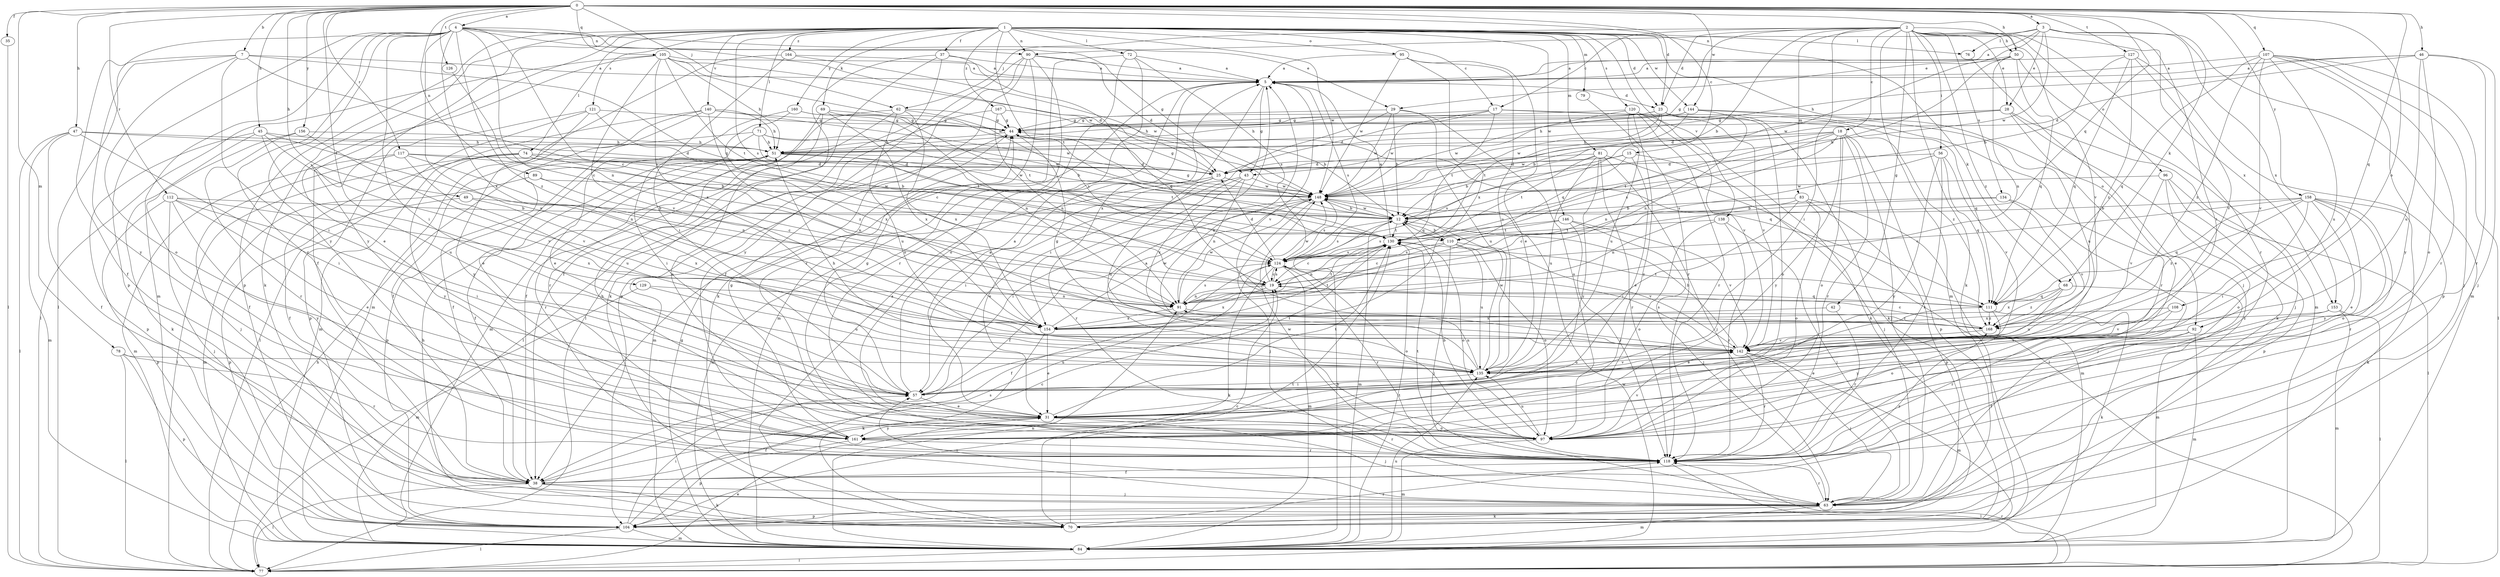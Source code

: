 strict digraph  {
0;
1;
2;
3;
4;
5;
7;
12;
15;
17;
18;
19;
23;
25;
28;
29;
31;
35;
37;
38;
42;
43;
44;
45;
46;
47;
49;
50;
51;
56;
57;
62;
63;
68;
69;
70;
71;
72;
74;
76;
77;
78;
79;
81;
83;
84;
89;
90;
91;
92;
95;
96;
97;
104;
105;
107;
108;
110;
111;
112;
117;
118;
120;
121;
124;
126;
127;
129;
130;
134;
135;
138;
140;
142;
144;
146;
148;
153;
154;
156;
158;
160;
161;
164;
167;
168;
0 -> 3  [label=a];
0 -> 4  [label=a];
0 -> 7  [label=b];
0 -> 15  [label=c];
0 -> 23  [label=d];
0 -> 35  [label=f];
0 -> 45  [label=h];
0 -> 46  [label=h];
0 -> 47  [label=h];
0 -> 49  [label=h];
0 -> 50  [label=h];
0 -> 62  [label=j];
0 -> 68  [label=k];
0 -> 78  [label=m];
0 -> 89  [label=n];
0 -> 92  [label=o];
0 -> 105  [label=q];
0 -> 107  [label=q];
0 -> 108  [label=q];
0 -> 110  [label=q];
0 -> 112  [label=r];
0 -> 117  [label=r];
0 -> 126  [label=t];
0 -> 127  [label=t];
0 -> 129  [label=t];
0 -> 144  [label=w];
0 -> 156  [label=y];
0 -> 158  [label=y];
1 -> 17  [label=c];
1 -> 23  [label=d];
1 -> 37  [label=f];
1 -> 38  [label=f];
1 -> 68  [label=k];
1 -> 69  [label=k];
1 -> 70  [label=k];
1 -> 71  [label=l];
1 -> 72  [label=l];
1 -> 74  [label=l];
1 -> 76  [label=l];
1 -> 79  [label=m];
1 -> 81  [label=m];
1 -> 90  [label=n];
1 -> 92  [label=o];
1 -> 95  [label=o];
1 -> 104  [label=p];
1 -> 120  [label=s];
1 -> 121  [label=s];
1 -> 124  [label=s];
1 -> 130  [label=t];
1 -> 138  [label=v];
1 -> 140  [label=v];
1 -> 144  [label=w];
1 -> 146  [label=w];
1 -> 148  [label=w];
1 -> 160  [label=y];
1 -> 161  [label=y];
1 -> 164  [label=z];
1 -> 167  [label=z];
2 -> 12  [label=b];
2 -> 17  [label=c];
2 -> 18  [label=c];
2 -> 23  [label=d];
2 -> 28  [label=e];
2 -> 42  [label=g];
2 -> 43  [label=g];
2 -> 50  [label=h];
2 -> 56  [label=i];
2 -> 57  [label=i];
2 -> 62  [label=j];
2 -> 70  [label=k];
2 -> 83  [label=m];
2 -> 84  [label=m];
2 -> 96  [label=o];
2 -> 118  [label=r];
2 -> 134  [label=u];
2 -> 142  [label=v];
2 -> 153  [label=x];
2 -> 168  [label=z];
3 -> 5  [label=a];
3 -> 28  [label=e];
3 -> 29  [label=e];
3 -> 57  [label=i];
3 -> 76  [label=l];
3 -> 84  [label=m];
3 -> 90  [label=n];
3 -> 148  [label=w];
3 -> 153  [label=x];
4 -> 19  [label=c];
4 -> 29  [label=e];
4 -> 43  [label=g];
4 -> 57  [label=i];
4 -> 77  [label=l];
4 -> 84  [label=m];
4 -> 90  [label=n];
4 -> 91  [label=n];
4 -> 104  [label=p];
4 -> 118  [label=r];
4 -> 135  [label=u];
4 -> 148  [label=w];
4 -> 154  [label=x];
4 -> 161  [label=y];
4 -> 168  [label=z];
5 -> 23  [label=d];
5 -> 43  [label=g];
5 -> 84  [label=m];
5 -> 124  [label=s];
5 -> 142  [label=v];
5 -> 154  [label=x];
7 -> 5  [label=a];
7 -> 38  [label=f];
7 -> 57  [label=i];
7 -> 97  [label=o];
7 -> 110  [label=q];
7 -> 124  [label=s];
7 -> 161  [label=y];
12 -> 44  [label=g];
12 -> 84  [label=m];
12 -> 110  [label=q];
12 -> 124  [label=s];
12 -> 130  [label=t];
12 -> 148  [label=w];
15 -> 25  [label=d];
15 -> 31  [label=e];
15 -> 63  [label=j];
15 -> 110  [label=q];
15 -> 124  [label=s];
17 -> 25  [label=d];
17 -> 44  [label=g];
17 -> 111  [label=q];
17 -> 130  [label=t];
17 -> 148  [label=w];
17 -> 168  [label=z];
18 -> 51  [label=h];
18 -> 63  [label=j];
18 -> 91  [label=n];
18 -> 97  [label=o];
18 -> 104  [label=p];
18 -> 118  [label=r];
18 -> 124  [label=s];
18 -> 130  [label=t];
18 -> 148  [label=w];
18 -> 161  [label=y];
19 -> 91  [label=n];
19 -> 111  [label=q];
19 -> 124  [label=s];
19 -> 148  [label=w];
19 -> 154  [label=x];
23 -> 44  [label=g];
23 -> 51  [label=h];
23 -> 70  [label=k];
23 -> 97  [label=o];
23 -> 130  [label=t];
23 -> 142  [label=v];
23 -> 148  [label=w];
25 -> 44  [label=g];
25 -> 57  [label=i];
25 -> 84  [label=m];
25 -> 135  [label=u];
25 -> 148  [label=w];
28 -> 25  [label=d];
28 -> 31  [label=e];
28 -> 44  [label=g];
28 -> 51  [label=h];
28 -> 63  [label=j];
28 -> 70  [label=k];
29 -> 12  [label=b];
29 -> 44  [label=g];
29 -> 57  [label=i];
29 -> 97  [label=o];
29 -> 135  [label=u];
29 -> 148  [label=w];
31 -> 5  [label=a];
31 -> 38  [label=f];
31 -> 63  [label=j];
31 -> 97  [label=o];
31 -> 118  [label=r];
31 -> 130  [label=t];
31 -> 161  [label=y];
35 -> 77  [label=l];
37 -> 5  [label=a];
37 -> 38  [label=f];
37 -> 70  [label=k];
37 -> 77  [label=l];
37 -> 111  [label=q];
38 -> 19  [label=c];
38 -> 63  [label=j];
38 -> 70  [label=k];
38 -> 77  [label=l];
38 -> 168  [label=z];
42 -> 118  [label=r];
42 -> 154  [label=x];
43 -> 31  [label=e];
43 -> 91  [label=n];
43 -> 118  [label=r];
43 -> 148  [label=w];
43 -> 168  [label=z];
44 -> 51  [label=h];
44 -> 84  [label=m];
44 -> 111  [label=q];
45 -> 38  [label=f];
45 -> 51  [label=h];
45 -> 91  [label=n];
45 -> 104  [label=p];
45 -> 135  [label=u];
45 -> 142  [label=v];
46 -> 5  [label=a];
46 -> 25  [label=d];
46 -> 51  [label=h];
46 -> 63  [label=j];
46 -> 97  [label=o];
46 -> 118  [label=r];
46 -> 135  [label=u];
47 -> 25  [label=d];
47 -> 38  [label=f];
47 -> 51  [label=h];
47 -> 57  [label=i];
47 -> 77  [label=l];
47 -> 84  [label=m];
49 -> 12  [label=b];
49 -> 104  [label=p];
49 -> 154  [label=x];
50 -> 5  [label=a];
50 -> 12  [label=b];
50 -> 84  [label=m];
50 -> 91  [label=n];
50 -> 111  [label=q];
50 -> 148  [label=w];
51 -> 25  [label=d];
51 -> 38  [label=f];
51 -> 104  [label=p];
51 -> 118  [label=r];
51 -> 130  [label=t];
51 -> 148  [label=w];
56 -> 25  [label=d];
56 -> 111  [label=q];
56 -> 118  [label=r];
56 -> 124  [label=s];
56 -> 142  [label=v];
56 -> 161  [label=y];
57 -> 5  [label=a];
57 -> 31  [label=e];
57 -> 44  [label=g];
57 -> 130  [label=t];
62 -> 38  [label=f];
62 -> 44  [label=g];
62 -> 84  [label=m];
62 -> 124  [label=s];
62 -> 135  [label=u];
62 -> 154  [label=x];
63 -> 5  [label=a];
63 -> 57  [label=i];
63 -> 70  [label=k];
63 -> 84  [label=m];
63 -> 104  [label=p];
63 -> 118  [label=r];
68 -> 84  [label=m];
68 -> 111  [label=q];
68 -> 135  [label=u];
68 -> 154  [label=x];
68 -> 168  [label=z];
69 -> 44  [label=g];
69 -> 91  [label=n];
69 -> 97  [label=o];
69 -> 118  [label=r];
69 -> 154  [label=x];
70 -> 19  [label=c];
70 -> 51  [label=h];
70 -> 118  [label=r];
71 -> 12  [label=b];
71 -> 38  [label=f];
71 -> 51  [label=h];
71 -> 57  [label=i];
71 -> 130  [label=t];
71 -> 148  [label=w];
72 -> 5  [label=a];
72 -> 38  [label=f];
72 -> 97  [label=o];
72 -> 118  [label=r];
72 -> 124  [label=s];
74 -> 12  [label=b];
74 -> 25  [label=d];
74 -> 38  [label=f];
74 -> 77  [label=l];
74 -> 91  [label=n];
74 -> 161  [label=y];
76 -> 63  [label=j];
77 -> 31  [label=e];
77 -> 51  [label=h];
77 -> 118  [label=r];
77 -> 148  [label=w];
78 -> 77  [label=l];
78 -> 104  [label=p];
78 -> 118  [label=r];
78 -> 135  [label=u];
79 -> 118  [label=r];
81 -> 12  [label=b];
81 -> 25  [label=d];
81 -> 63  [label=j];
81 -> 77  [label=l];
81 -> 118  [label=r];
81 -> 130  [label=t];
81 -> 135  [label=u];
81 -> 161  [label=y];
83 -> 12  [label=b];
83 -> 19  [label=c];
83 -> 57  [label=i];
83 -> 84  [label=m];
83 -> 97  [label=o];
83 -> 104  [label=p];
84 -> 12  [label=b];
84 -> 44  [label=g];
84 -> 77  [label=l];
84 -> 91  [label=n];
84 -> 130  [label=t];
84 -> 135  [label=u];
89 -> 19  [label=c];
89 -> 84  [label=m];
89 -> 148  [label=w];
90 -> 5  [label=a];
90 -> 25  [label=d];
90 -> 70  [label=k];
90 -> 97  [label=o];
90 -> 104  [label=p];
90 -> 118  [label=r];
90 -> 161  [label=y];
91 -> 124  [label=s];
91 -> 130  [label=t];
91 -> 148  [label=w];
91 -> 154  [label=x];
91 -> 168  [label=z];
92 -> 31  [label=e];
92 -> 38  [label=f];
92 -> 84  [label=m];
92 -> 142  [label=v];
95 -> 5  [label=a];
95 -> 31  [label=e];
95 -> 135  [label=u];
95 -> 148  [label=w];
95 -> 154  [label=x];
96 -> 77  [label=l];
96 -> 97  [label=o];
96 -> 104  [label=p];
96 -> 142  [label=v];
96 -> 148  [label=w];
97 -> 5  [label=a];
97 -> 51  [label=h];
97 -> 84  [label=m];
97 -> 135  [label=u];
97 -> 142  [label=v];
104 -> 57  [label=i];
104 -> 77  [label=l];
104 -> 84  [label=m];
104 -> 124  [label=s];
104 -> 130  [label=t];
105 -> 5  [label=a];
105 -> 25  [label=d];
105 -> 31  [label=e];
105 -> 51  [label=h];
105 -> 77  [label=l];
105 -> 130  [label=t];
105 -> 142  [label=v];
105 -> 148  [label=w];
105 -> 154  [label=x];
107 -> 5  [label=a];
107 -> 63  [label=j];
107 -> 77  [label=l];
107 -> 111  [label=q];
107 -> 118  [label=r];
107 -> 135  [label=u];
107 -> 142  [label=v];
107 -> 161  [label=y];
107 -> 168  [label=z];
108 -> 118  [label=r];
108 -> 142  [label=v];
108 -> 154  [label=x];
110 -> 12  [label=b];
110 -> 19  [label=c];
110 -> 63  [label=j];
110 -> 97  [label=o];
110 -> 124  [label=s];
110 -> 135  [label=u];
110 -> 142  [label=v];
111 -> 31  [label=e];
111 -> 70  [label=k];
111 -> 97  [label=o];
111 -> 130  [label=t];
111 -> 168  [label=z];
112 -> 12  [label=b];
112 -> 31  [label=e];
112 -> 57  [label=i];
112 -> 63  [label=j];
112 -> 104  [label=p];
112 -> 154  [label=x];
112 -> 161  [label=y];
117 -> 12  [label=b];
117 -> 25  [label=d];
117 -> 63  [label=j];
117 -> 84  [label=m];
117 -> 91  [label=n];
117 -> 135  [label=u];
118 -> 12  [label=b];
118 -> 38  [label=f];
118 -> 77  [label=l];
118 -> 130  [label=t];
118 -> 148  [label=w];
120 -> 44  [label=g];
120 -> 70  [label=k];
120 -> 118  [label=r];
120 -> 135  [label=u];
120 -> 142  [label=v];
120 -> 148  [label=w];
120 -> 161  [label=y];
121 -> 19  [label=c];
121 -> 44  [label=g];
121 -> 77  [label=l];
121 -> 104  [label=p];
121 -> 161  [label=y];
124 -> 19  [label=c];
124 -> 25  [label=d];
124 -> 38  [label=f];
124 -> 70  [label=k];
124 -> 84  [label=m];
124 -> 97  [label=o];
124 -> 118  [label=r];
126 -> 19  [label=c];
127 -> 5  [label=a];
127 -> 12  [label=b];
127 -> 104  [label=p];
127 -> 111  [label=q];
127 -> 142  [label=v];
127 -> 168  [label=z];
129 -> 84  [label=m];
129 -> 91  [label=n];
129 -> 135  [label=u];
130 -> 5  [label=a];
130 -> 19  [label=c];
130 -> 91  [label=n];
130 -> 97  [label=o];
130 -> 124  [label=s];
134 -> 12  [label=b];
134 -> 63  [label=j];
134 -> 91  [label=n];
134 -> 142  [label=v];
135 -> 5  [label=a];
135 -> 51  [label=h];
135 -> 57  [label=i];
135 -> 91  [label=n];
135 -> 142  [label=v];
135 -> 148  [label=w];
138 -> 63  [label=j];
138 -> 97  [label=o];
138 -> 118  [label=r];
138 -> 130  [label=t];
140 -> 31  [label=e];
140 -> 38  [label=f];
140 -> 44  [label=g];
140 -> 51  [label=h];
140 -> 84  [label=m];
140 -> 148  [label=w];
140 -> 168  [label=z];
142 -> 12  [label=b];
142 -> 44  [label=g];
142 -> 63  [label=j];
142 -> 84  [label=m];
142 -> 118  [label=r];
142 -> 124  [label=s];
142 -> 135  [label=u];
144 -> 12  [label=b];
144 -> 44  [label=g];
144 -> 51  [label=h];
144 -> 91  [label=n];
144 -> 118  [label=r];
144 -> 135  [label=u];
146 -> 63  [label=j];
146 -> 118  [label=r];
146 -> 124  [label=s];
146 -> 130  [label=t];
146 -> 142  [label=v];
148 -> 12  [label=b];
148 -> 38  [label=f];
148 -> 57  [label=i];
148 -> 63  [label=j];
148 -> 124  [label=s];
153 -> 77  [label=l];
153 -> 84  [label=m];
153 -> 161  [label=y];
153 -> 168  [label=z];
154 -> 31  [label=e];
154 -> 70  [label=k];
154 -> 130  [label=t];
154 -> 148  [label=w];
156 -> 51  [label=h];
156 -> 70  [label=k];
156 -> 118  [label=r];
156 -> 142  [label=v];
158 -> 12  [label=b];
158 -> 19  [label=c];
158 -> 31  [label=e];
158 -> 57  [label=i];
158 -> 70  [label=k];
158 -> 97  [label=o];
158 -> 111  [label=q];
158 -> 118  [label=r];
158 -> 161  [label=y];
158 -> 168  [label=z];
160 -> 31  [label=e];
160 -> 44  [label=g];
160 -> 130  [label=t];
160 -> 154  [label=x];
161 -> 44  [label=g];
161 -> 104  [label=p];
161 -> 118  [label=r];
164 -> 5  [label=a];
164 -> 57  [label=i];
164 -> 84  [label=m];
164 -> 148  [label=w];
167 -> 12  [label=b];
167 -> 44  [label=g];
167 -> 77  [label=l];
167 -> 91  [label=n];
168 -> 19  [label=c];
168 -> 142  [label=v];
}
